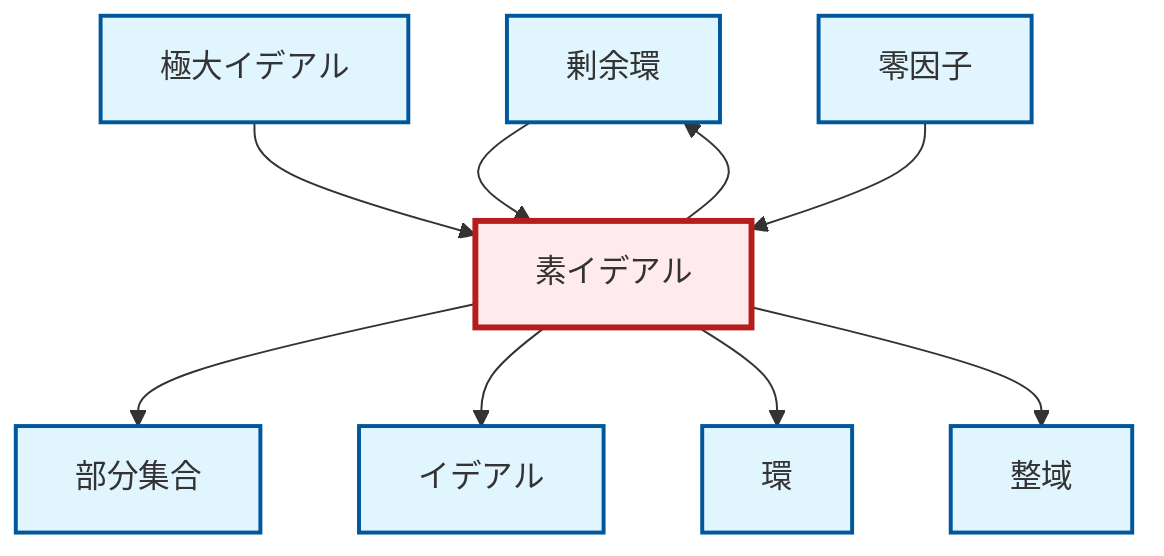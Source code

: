 graph TD
    classDef definition fill:#e1f5fe,stroke:#01579b,stroke-width:2px
    classDef theorem fill:#f3e5f5,stroke:#4a148c,stroke-width:2px
    classDef axiom fill:#fff3e0,stroke:#e65100,stroke-width:2px
    classDef example fill:#e8f5e9,stroke:#1b5e20,stroke-width:2px
    classDef current fill:#ffebee,stroke:#b71c1c,stroke-width:3px
    def-integral-domain["整域"]:::definition
    def-ring["環"]:::definition
    def-quotient-ring["剰余環"]:::definition
    def-zero-divisor["零因子"]:::definition
    def-maximal-ideal["極大イデアル"]:::definition
    def-ideal["イデアル"]:::definition
    def-prime-ideal["素イデアル"]:::definition
    def-subset["部分集合"]:::definition
    def-prime-ideal --> def-subset
    def-prime-ideal --> def-ideal
    def-maximal-ideal --> def-prime-ideal
    def-prime-ideal --> def-quotient-ring
    def-prime-ideal --> def-ring
    def-quotient-ring --> def-prime-ideal
    def-prime-ideal --> def-integral-domain
    def-zero-divisor --> def-prime-ideal
    class def-prime-ideal current